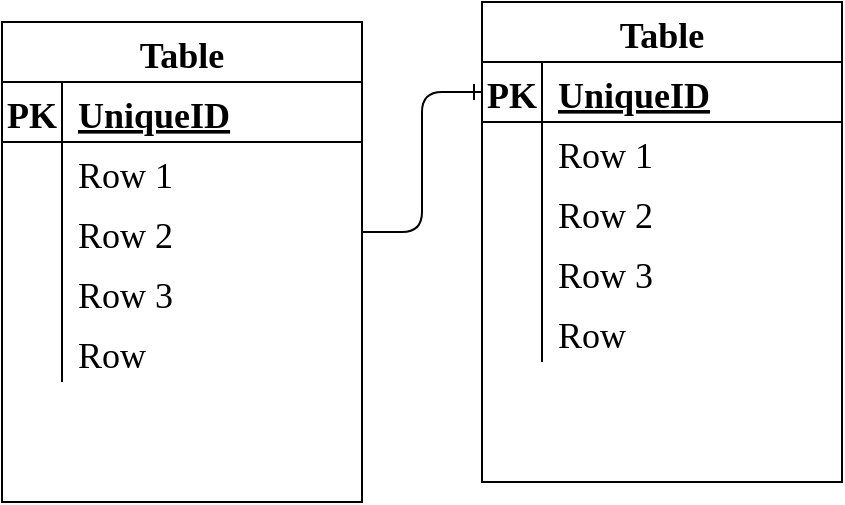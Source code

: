 <mxfile version="14.5.1" type="device"><diagram id="Ccl3_zpVrPa9e5zCHhfR" name="Page-1"><mxGraphModel dx="1038" dy="636" grid="1" gridSize="10" guides="1" tooltips="1" connect="1" arrows="1" fold="1" page="1" pageScale="1" pageWidth="827" pageHeight="1169" math="0" shadow="0"><root><mxCell id="0"/><mxCell id="1" parent="0"/><mxCell id="a0OsnjM5EHIgsSuwisP3-1" value="Table" style="shape=table;startSize=30;container=1;collapsible=1;childLayout=tableLayout;fixedRows=1;rowLines=0;fontStyle=1;align=center;resizeLast=1;fontFamily=Ubuntu;fontSource=https%3A%2F%2Ffonts.googleapis.com%2Fcss%3Ffamily%3DUbuntu;fontSize=18;" vertex="1" parent="1"><mxGeometry x="320" y="250" width="180" height="240" as="geometry"/></mxCell><mxCell id="a0OsnjM5EHIgsSuwisP3-2" value="" style="shape=partialRectangle;collapsible=0;dropTarget=0;pointerEvents=0;fillColor=none;top=0;left=0;bottom=1;right=0;points=[[0,0.5],[1,0.5]];portConstraint=eastwest;fontFamily=Ubuntu;fontSource=https%3A%2F%2Ffonts.googleapis.com%2Fcss%3Ffamily%3DUbuntu;fontSize=18;" vertex="1" parent="a0OsnjM5EHIgsSuwisP3-1"><mxGeometry y="30" width="180" height="30" as="geometry"/></mxCell><mxCell id="a0OsnjM5EHIgsSuwisP3-3" value="PK" style="shape=partialRectangle;connectable=0;fillColor=none;top=0;left=0;bottom=0;right=0;fontStyle=1;overflow=hidden;fontFamily=Ubuntu;fontSource=https%3A%2F%2Ffonts.googleapis.com%2Fcss%3Ffamily%3DUbuntu;fontSize=18;" vertex="1" parent="a0OsnjM5EHIgsSuwisP3-2"><mxGeometry width="30" height="30" as="geometry"/></mxCell><mxCell id="a0OsnjM5EHIgsSuwisP3-4" value="UniqueID" style="shape=partialRectangle;connectable=0;fillColor=none;top=0;left=0;bottom=0;right=0;align=left;spacingLeft=6;fontStyle=5;overflow=hidden;fontFamily=Ubuntu;fontSource=https%3A%2F%2Ffonts.googleapis.com%2Fcss%3Ffamily%3DUbuntu;fontSize=18;" vertex="1" parent="a0OsnjM5EHIgsSuwisP3-2"><mxGeometry x="30" width="150" height="30" as="geometry"/></mxCell><mxCell id="a0OsnjM5EHIgsSuwisP3-5" value="" style="shape=partialRectangle;collapsible=0;dropTarget=0;pointerEvents=0;fillColor=none;top=0;left=0;bottom=0;right=0;points=[[0,0.5],[1,0.5]];portConstraint=eastwest;fontFamily=Ubuntu;fontSource=https%3A%2F%2Ffonts.googleapis.com%2Fcss%3Ffamily%3DUbuntu;fontSize=18;" vertex="1" parent="a0OsnjM5EHIgsSuwisP3-1"><mxGeometry y="60" width="180" height="30" as="geometry"/></mxCell><mxCell id="a0OsnjM5EHIgsSuwisP3-6" value="" style="shape=partialRectangle;connectable=0;fillColor=none;top=0;left=0;bottom=0;right=0;editable=1;overflow=hidden;fontFamily=Ubuntu;fontSource=https%3A%2F%2Ffonts.googleapis.com%2Fcss%3Ffamily%3DUbuntu;fontSize=18;" vertex="1" parent="a0OsnjM5EHIgsSuwisP3-5"><mxGeometry width="30" height="30" as="geometry"/></mxCell><mxCell id="a0OsnjM5EHIgsSuwisP3-7" value="Row 1" style="shape=partialRectangle;connectable=0;fillColor=none;top=0;left=0;bottom=0;right=0;align=left;spacingLeft=6;overflow=hidden;fontFamily=Ubuntu;fontSource=https%3A%2F%2Ffonts.googleapis.com%2Fcss%3Ffamily%3DUbuntu;fontSize=18;" vertex="1" parent="a0OsnjM5EHIgsSuwisP3-5"><mxGeometry x="30" width="150" height="30" as="geometry"/></mxCell><mxCell id="a0OsnjM5EHIgsSuwisP3-8" value="" style="shape=partialRectangle;collapsible=0;dropTarget=0;pointerEvents=0;fillColor=none;top=0;left=0;bottom=0;right=0;points=[[0,0.5],[1,0.5]];portConstraint=eastwest;fontFamily=Ubuntu;fontSource=https%3A%2F%2Ffonts.googleapis.com%2Fcss%3Ffamily%3DUbuntu;fontSize=18;" vertex="1" parent="a0OsnjM5EHIgsSuwisP3-1"><mxGeometry y="90" width="180" height="30" as="geometry"/></mxCell><mxCell id="a0OsnjM5EHIgsSuwisP3-9" value="" style="shape=partialRectangle;connectable=0;fillColor=none;top=0;left=0;bottom=0;right=0;editable=1;overflow=hidden;fontFamily=Ubuntu;fontSource=https%3A%2F%2Ffonts.googleapis.com%2Fcss%3Ffamily%3DUbuntu;fontSize=18;" vertex="1" parent="a0OsnjM5EHIgsSuwisP3-8"><mxGeometry width="30" height="30" as="geometry"/></mxCell><mxCell id="a0OsnjM5EHIgsSuwisP3-10" value="Row 2" style="shape=partialRectangle;connectable=0;fillColor=none;top=0;left=0;bottom=0;right=0;align=left;spacingLeft=6;overflow=hidden;fontFamily=Ubuntu;fontSource=https%3A%2F%2Ffonts.googleapis.com%2Fcss%3Ffamily%3DUbuntu;fontSize=18;" vertex="1" parent="a0OsnjM5EHIgsSuwisP3-8"><mxGeometry x="30" width="150" height="30" as="geometry"/></mxCell><mxCell id="a0OsnjM5EHIgsSuwisP3-11" value="" style="shape=partialRectangle;collapsible=0;dropTarget=0;pointerEvents=0;fillColor=none;top=0;left=0;bottom=0;right=0;points=[[0,0.5],[1,0.5]];portConstraint=eastwest;fontFamily=Ubuntu;fontSource=https%3A%2F%2Ffonts.googleapis.com%2Fcss%3Ffamily%3DUbuntu;fontSize=18;" vertex="1" parent="a0OsnjM5EHIgsSuwisP3-1"><mxGeometry y="120" width="180" height="30" as="geometry"/></mxCell><mxCell id="a0OsnjM5EHIgsSuwisP3-12" value="" style="shape=partialRectangle;connectable=0;fillColor=none;top=0;left=0;bottom=0;right=0;editable=1;overflow=hidden;fontFamily=Ubuntu;fontSource=https%3A%2F%2Ffonts.googleapis.com%2Fcss%3Ffamily%3DUbuntu;fontSize=18;" vertex="1" parent="a0OsnjM5EHIgsSuwisP3-11"><mxGeometry width="30" height="30" as="geometry"/></mxCell><mxCell id="a0OsnjM5EHIgsSuwisP3-13" value="Row 3" style="shape=partialRectangle;connectable=0;fillColor=none;top=0;left=0;bottom=0;right=0;align=left;spacingLeft=6;overflow=hidden;fontFamily=Ubuntu;fontSource=https%3A%2F%2Ffonts.googleapis.com%2Fcss%3Ffamily%3DUbuntu;fontSize=18;" vertex="1" parent="a0OsnjM5EHIgsSuwisP3-11"><mxGeometry x="30" width="150" height="30" as="geometry"/></mxCell><mxCell id="a0OsnjM5EHIgsSuwisP3-18" value="" style="shape=partialRectangle;collapsible=0;dropTarget=0;pointerEvents=0;fillColor=none;top=0;left=0;bottom=0;right=0;points=[[0,0.5],[1,0.5]];portConstraint=eastwest;fontFamily=Ubuntu;fontSource=https%3A%2F%2Ffonts.googleapis.com%2Fcss%3Ffamily%3DUbuntu;fontSize=18;" vertex="1" parent="a0OsnjM5EHIgsSuwisP3-1"><mxGeometry y="150" width="180" height="30" as="geometry"/></mxCell><mxCell id="a0OsnjM5EHIgsSuwisP3-19" value="" style="shape=partialRectangle;connectable=0;fillColor=none;top=0;left=0;bottom=0;right=0;editable=1;overflow=hidden;" vertex="1" parent="a0OsnjM5EHIgsSuwisP3-18"><mxGeometry width="30" height="30" as="geometry"/></mxCell><mxCell id="a0OsnjM5EHIgsSuwisP3-20" value="Row" style="shape=partialRectangle;connectable=0;fillColor=none;top=0;left=0;bottom=0;right=0;align=left;spacingLeft=6;overflow=hidden;fontFamily=Ubuntu;fontSource=https%3A%2F%2Ffonts.googleapis.com%2Fcss%3Ffamily%3DUbuntu;fontSize=18;" vertex="1" parent="a0OsnjM5EHIgsSuwisP3-18"><mxGeometry x="30" width="150" height="30" as="geometry"/></mxCell><mxCell id="a0OsnjM5EHIgsSuwisP3-21" value="Table" style="shape=table;startSize=30;container=1;collapsible=1;childLayout=tableLayout;fixedRows=1;rowLines=0;fontStyle=1;align=center;resizeLast=1;fontFamily=Ubuntu;fontSource=https%3A%2F%2Ffonts.googleapis.com%2Fcss%3Ffamily%3DUbuntu;fontSize=18;" vertex="1" parent="1"><mxGeometry x="560" y="240" width="180" height="240" as="geometry"/></mxCell><mxCell id="a0OsnjM5EHIgsSuwisP3-22" value="" style="shape=partialRectangle;collapsible=0;dropTarget=0;pointerEvents=0;fillColor=none;top=0;left=0;bottom=1;right=0;points=[[0,0.5],[1,0.5]];portConstraint=eastwest;fontFamily=Ubuntu;fontSource=https%3A%2F%2Ffonts.googleapis.com%2Fcss%3Ffamily%3DUbuntu;fontSize=18;" vertex="1" parent="a0OsnjM5EHIgsSuwisP3-21"><mxGeometry y="30" width="180" height="30" as="geometry"/></mxCell><mxCell id="a0OsnjM5EHIgsSuwisP3-23" value="PK" style="shape=partialRectangle;connectable=0;fillColor=none;top=0;left=0;bottom=0;right=0;fontStyle=1;overflow=hidden;fontFamily=Ubuntu;fontSource=https%3A%2F%2Ffonts.googleapis.com%2Fcss%3Ffamily%3DUbuntu;fontSize=18;" vertex="1" parent="a0OsnjM5EHIgsSuwisP3-22"><mxGeometry width="30" height="30" as="geometry"/></mxCell><mxCell id="a0OsnjM5EHIgsSuwisP3-24" value="UniqueID" style="shape=partialRectangle;connectable=0;fillColor=none;top=0;left=0;bottom=0;right=0;align=left;spacingLeft=6;fontStyle=5;overflow=hidden;fontFamily=Ubuntu;fontSource=https%3A%2F%2Ffonts.googleapis.com%2Fcss%3Ffamily%3DUbuntu;fontSize=18;" vertex="1" parent="a0OsnjM5EHIgsSuwisP3-22"><mxGeometry x="30" width="150" height="30" as="geometry"/></mxCell><mxCell id="a0OsnjM5EHIgsSuwisP3-25" value="" style="shape=partialRectangle;collapsible=0;dropTarget=0;pointerEvents=0;fillColor=none;top=0;left=0;bottom=0;right=0;points=[[0,0.5],[1,0.5]];portConstraint=eastwest;fontFamily=Ubuntu;fontSource=https%3A%2F%2Ffonts.googleapis.com%2Fcss%3Ffamily%3DUbuntu;fontSize=18;" vertex="1" parent="a0OsnjM5EHIgsSuwisP3-21"><mxGeometry y="60" width="180" height="30" as="geometry"/></mxCell><mxCell id="a0OsnjM5EHIgsSuwisP3-26" value="" style="shape=partialRectangle;connectable=0;fillColor=none;top=0;left=0;bottom=0;right=0;editable=1;overflow=hidden;fontFamily=Ubuntu;fontSource=https%3A%2F%2Ffonts.googleapis.com%2Fcss%3Ffamily%3DUbuntu;fontSize=18;" vertex="1" parent="a0OsnjM5EHIgsSuwisP3-25"><mxGeometry width="30" height="30" as="geometry"/></mxCell><mxCell id="a0OsnjM5EHIgsSuwisP3-27" value="Row 1" style="shape=partialRectangle;connectable=0;fillColor=none;top=0;left=0;bottom=0;right=0;align=left;spacingLeft=6;overflow=hidden;fontFamily=Ubuntu;fontSource=https%3A%2F%2Ffonts.googleapis.com%2Fcss%3Ffamily%3DUbuntu;fontSize=18;" vertex="1" parent="a0OsnjM5EHIgsSuwisP3-25"><mxGeometry x="30" width="150" height="30" as="geometry"/></mxCell><mxCell id="a0OsnjM5EHIgsSuwisP3-28" value="" style="shape=partialRectangle;collapsible=0;dropTarget=0;pointerEvents=0;fillColor=none;top=0;left=0;bottom=0;right=0;points=[[0,0.5],[1,0.5]];portConstraint=eastwest;fontFamily=Ubuntu;fontSource=https%3A%2F%2Ffonts.googleapis.com%2Fcss%3Ffamily%3DUbuntu;fontSize=18;" vertex="1" parent="a0OsnjM5EHIgsSuwisP3-21"><mxGeometry y="90" width="180" height="30" as="geometry"/></mxCell><mxCell id="a0OsnjM5EHIgsSuwisP3-29" value="" style="shape=partialRectangle;connectable=0;fillColor=none;top=0;left=0;bottom=0;right=0;editable=1;overflow=hidden;fontFamily=Ubuntu;fontSource=https%3A%2F%2Ffonts.googleapis.com%2Fcss%3Ffamily%3DUbuntu;fontSize=18;" vertex="1" parent="a0OsnjM5EHIgsSuwisP3-28"><mxGeometry width="30" height="30" as="geometry"/></mxCell><mxCell id="a0OsnjM5EHIgsSuwisP3-30" value="Row 2" style="shape=partialRectangle;connectable=0;fillColor=none;top=0;left=0;bottom=0;right=0;align=left;spacingLeft=6;overflow=hidden;fontFamily=Ubuntu;fontSource=https%3A%2F%2Ffonts.googleapis.com%2Fcss%3Ffamily%3DUbuntu;fontSize=18;" vertex="1" parent="a0OsnjM5EHIgsSuwisP3-28"><mxGeometry x="30" width="150" height="30" as="geometry"/></mxCell><mxCell id="a0OsnjM5EHIgsSuwisP3-31" value="" style="shape=partialRectangle;collapsible=0;dropTarget=0;pointerEvents=0;fillColor=none;top=0;left=0;bottom=0;right=0;points=[[0,0.5],[1,0.5]];portConstraint=eastwest;fontFamily=Ubuntu;fontSource=https%3A%2F%2Ffonts.googleapis.com%2Fcss%3Ffamily%3DUbuntu;fontSize=18;" vertex="1" parent="a0OsnjM5EHIgsSuwisP3-21"><mxGeometry y="120" width="180" height="30" as="geometry"/></mxCell><mxCell id="a0OsnjM5EHIgsSuwisP3-32" value="" style="shape=partialRectangle;connectable=0;fillColor=none;top=0;left=0;bottom=0;right=0;editable=1;overflow=hidden;fontFamily=Ubuntu;fontSource=https%3A%2F%2Ffonts.googleapis.com%2Fcss%3Ffamily%3DUbuntu;fontSize=18;" vertex="1" parent="a0OsnjM5EHIgsSuwisP3-31"><mxGeometry width="30" height="30" as="geometry"/></mxCell><mxCell id="a0OsnjM5EHIgsSuwisP3-33" value="Row 3" style="shape=partialRectangle;connectable=0;fillColor=none;top=0;left=0;bottom=0;right=0;align=left;spacingLeft=6;overflow=hidden;fontFamily=Ubuntu;fontSource=https%3A%2F%2Ffonts.googleapis.com%2Fcss%3Ffamily%3DUbuntu;fontSize=18;" vertex="1" parent="a0OsnjM5EHIgsSuwisP3-31"><mxGeometry x="30" width="150" height="30" as="geometry"/></mxCell><mxCell id="a0OsnjM5EHIgsSuwisP3-34" value="" style="shape=partialRectangle;collapsible=0;dropTarget=0;pointerEvents=0;fillColor=none;top=0;left=0;bottom=0;right=0;points=[[0,0.5],[1,0.5]];portConstraint=eastwest;fontFamily=Ubuntu;fontSource=https%3A%2F%2Ffonts.googleapis.com%2Fcss%3Ffamily%3DUbuntu;fontSize=18;" vertex="1" parent="a0OsnjM5EHIgsSuwisP3-21"><mxGeometry y="150" width="180" height="30" as="geometry"/></mxCell><mxCell id="a0OsnjM5EHIgsSuwisP3-35" value="" style="shape=partialRectangle;connectable=0;fillColor=none;top=0;left=0;bottom=0;right=0;editable=1;overflow=hidden;" vertex="1" parent="a0OsnjM5EHIgsSuwisP3-34"><mxGeometry width="30" height="30" as="geometry"/></mxCell><mxCell id="a0OsnjM5EHIgsSuwisP3-36" value="Row" style="shape=partialRectangle;connectable=0;fillColor=none;top=0;left=0;bottom=0;right=0;align=left;spacingLeft=6;overflow=hidden;fontFamily=Ubuntu;fontSource=https%3A%2F%2Ffonts.googleapis.com%2Fcss%3Ffamily%3DUbuntu;fontSize=18;" vertex="1" parent="a0OsnjM5EHIgsSuwisP3-34"><mxGeometry x="30" width="150" height="30" as="geometry"/></mxCell><mxCell id="a0OsnjM5EHIgsSuwisP3-37" value="" style="edgeStyle=entityRelationEdgeStyle;fontSize=12;html=1;endArrow=ERone;endFill=1;" edge="1" parent="1" source="a0OsnjM5EHIgsSuwisP3-8" target="a0OsnjM5EHIgsSuwisP3-22"><mxGeometry width="100" height="100" relative="1" as="geometry"><mxPoint x="430" y="430" as="sourcePoint"/><mxPoint x="530" y="330" as="targetPoint"/></mxGeometry></mxCell></root></mxGraphModel></diagram></mxfile>